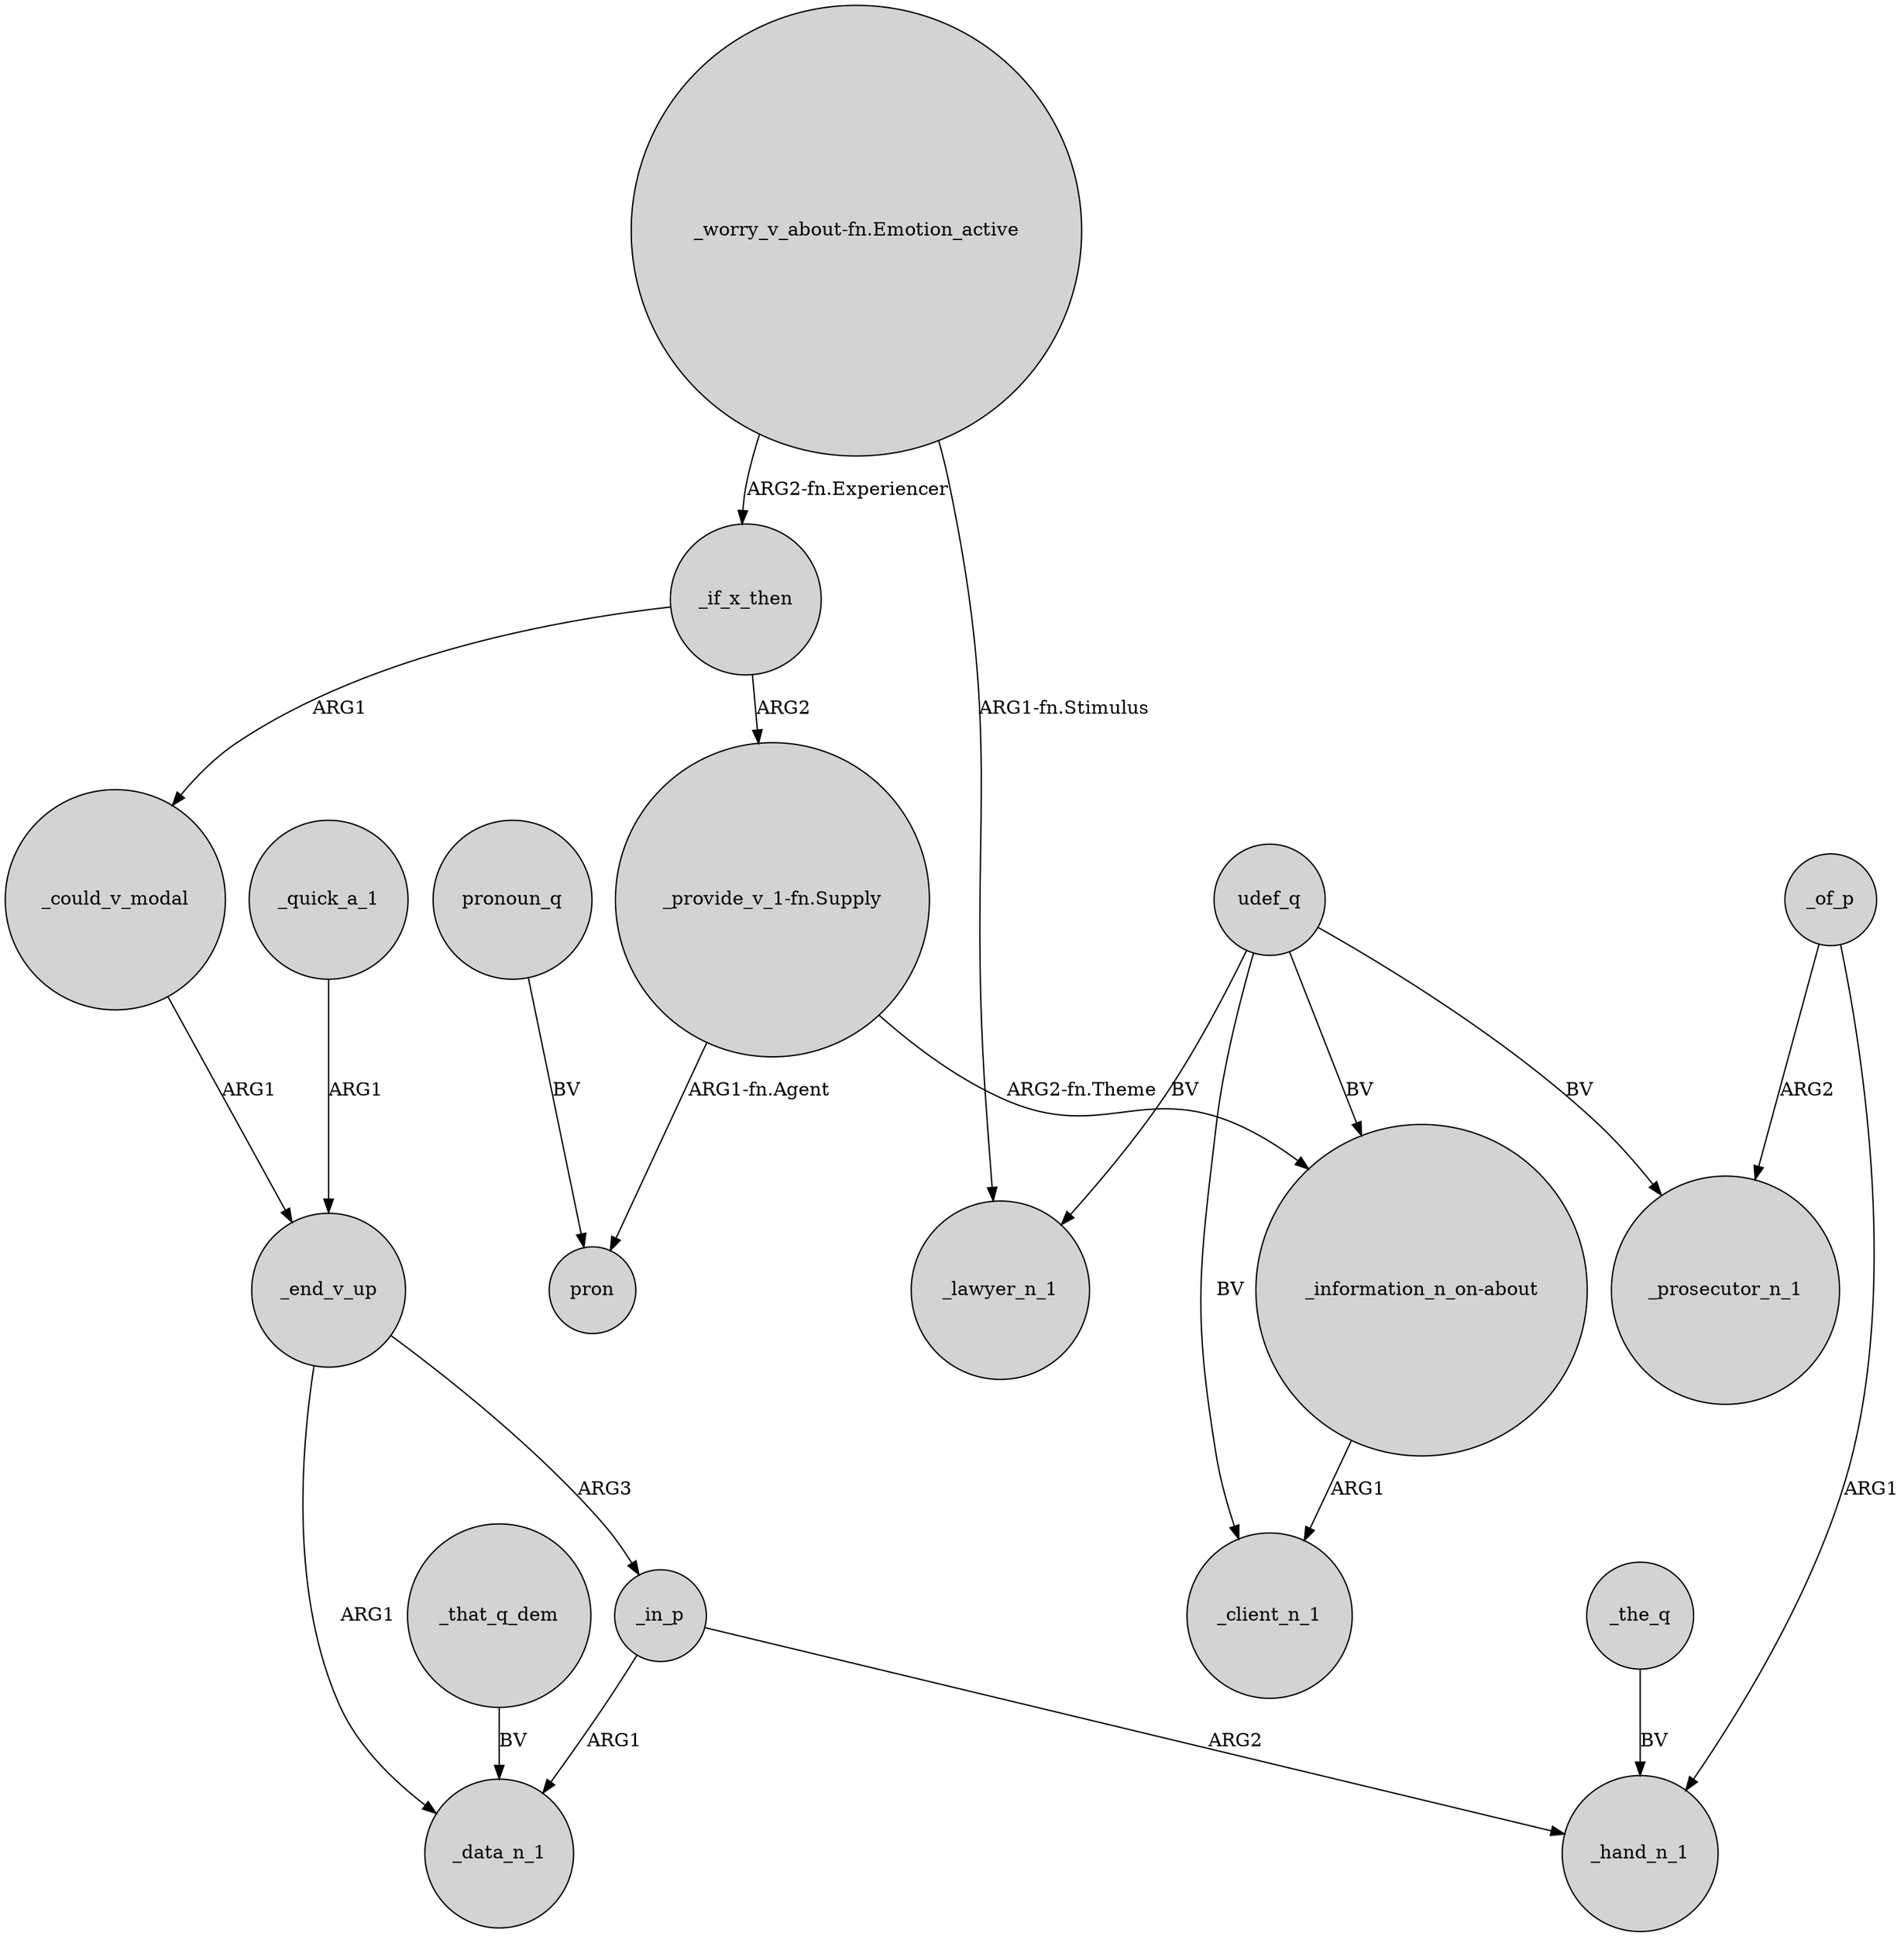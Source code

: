 digraph {
	node [shape=circle style=filled]
	"_provide_v_1-fn.Supply" -> pron [label="ARG1-fn.Agent"]
	_could_v_modal -> _end_v_up [label=ARG1]
	_that_q_dem -> _data_n_1 [label=BV]
	_of_p -> _prosecutor_n_1 [label=ARG2]
	_in_p -> _hand_n_1 [label=ARG2]
	_in_p -> _data_n_1 [label=ARG1]
	_if_x_then -> _could_v_modal [label=ARG1]
	_end_v_up -> _data_n_1 [label=ARG1]
	"_worry_v_about-fn.Emotion_active" -> _lawyer_n_1 [label="ARG1-fn.Stimulus"]
	udef_q -> "_information_n_on-about" [label=BV]
	_the_q -> _hand_n_1 [label=BV]
	"_information_n_on-about" -> _client_n_1 [label=ARG1]
	udef_q -> _prosecutor_n_1 [label=BV]
	pronoun_q -> pron [label=BV]
	"_provide_v_1-fn.Supply" -> "_information_n_on-about" [label="ARG2-fn.Theme"]
	udef_q -> _lawyer_n_1 [label=BV]
	_end_v_up -> _in_p [label=ARG3]
	udef_q -> _client_n_1 [label=BV]
	_of_p -> _hand_n_1 [label=ARG1]
	_quick_a_1 -> _end_v_up [label=ARG1]
	"_worry_v_about-fn.Emotion_active" -> _if_x_then [label="ARG2-fn.Experiencer"]
	_if_x_then -> "_provide_v_1-fn.Supply" [label=ARG2]
}
